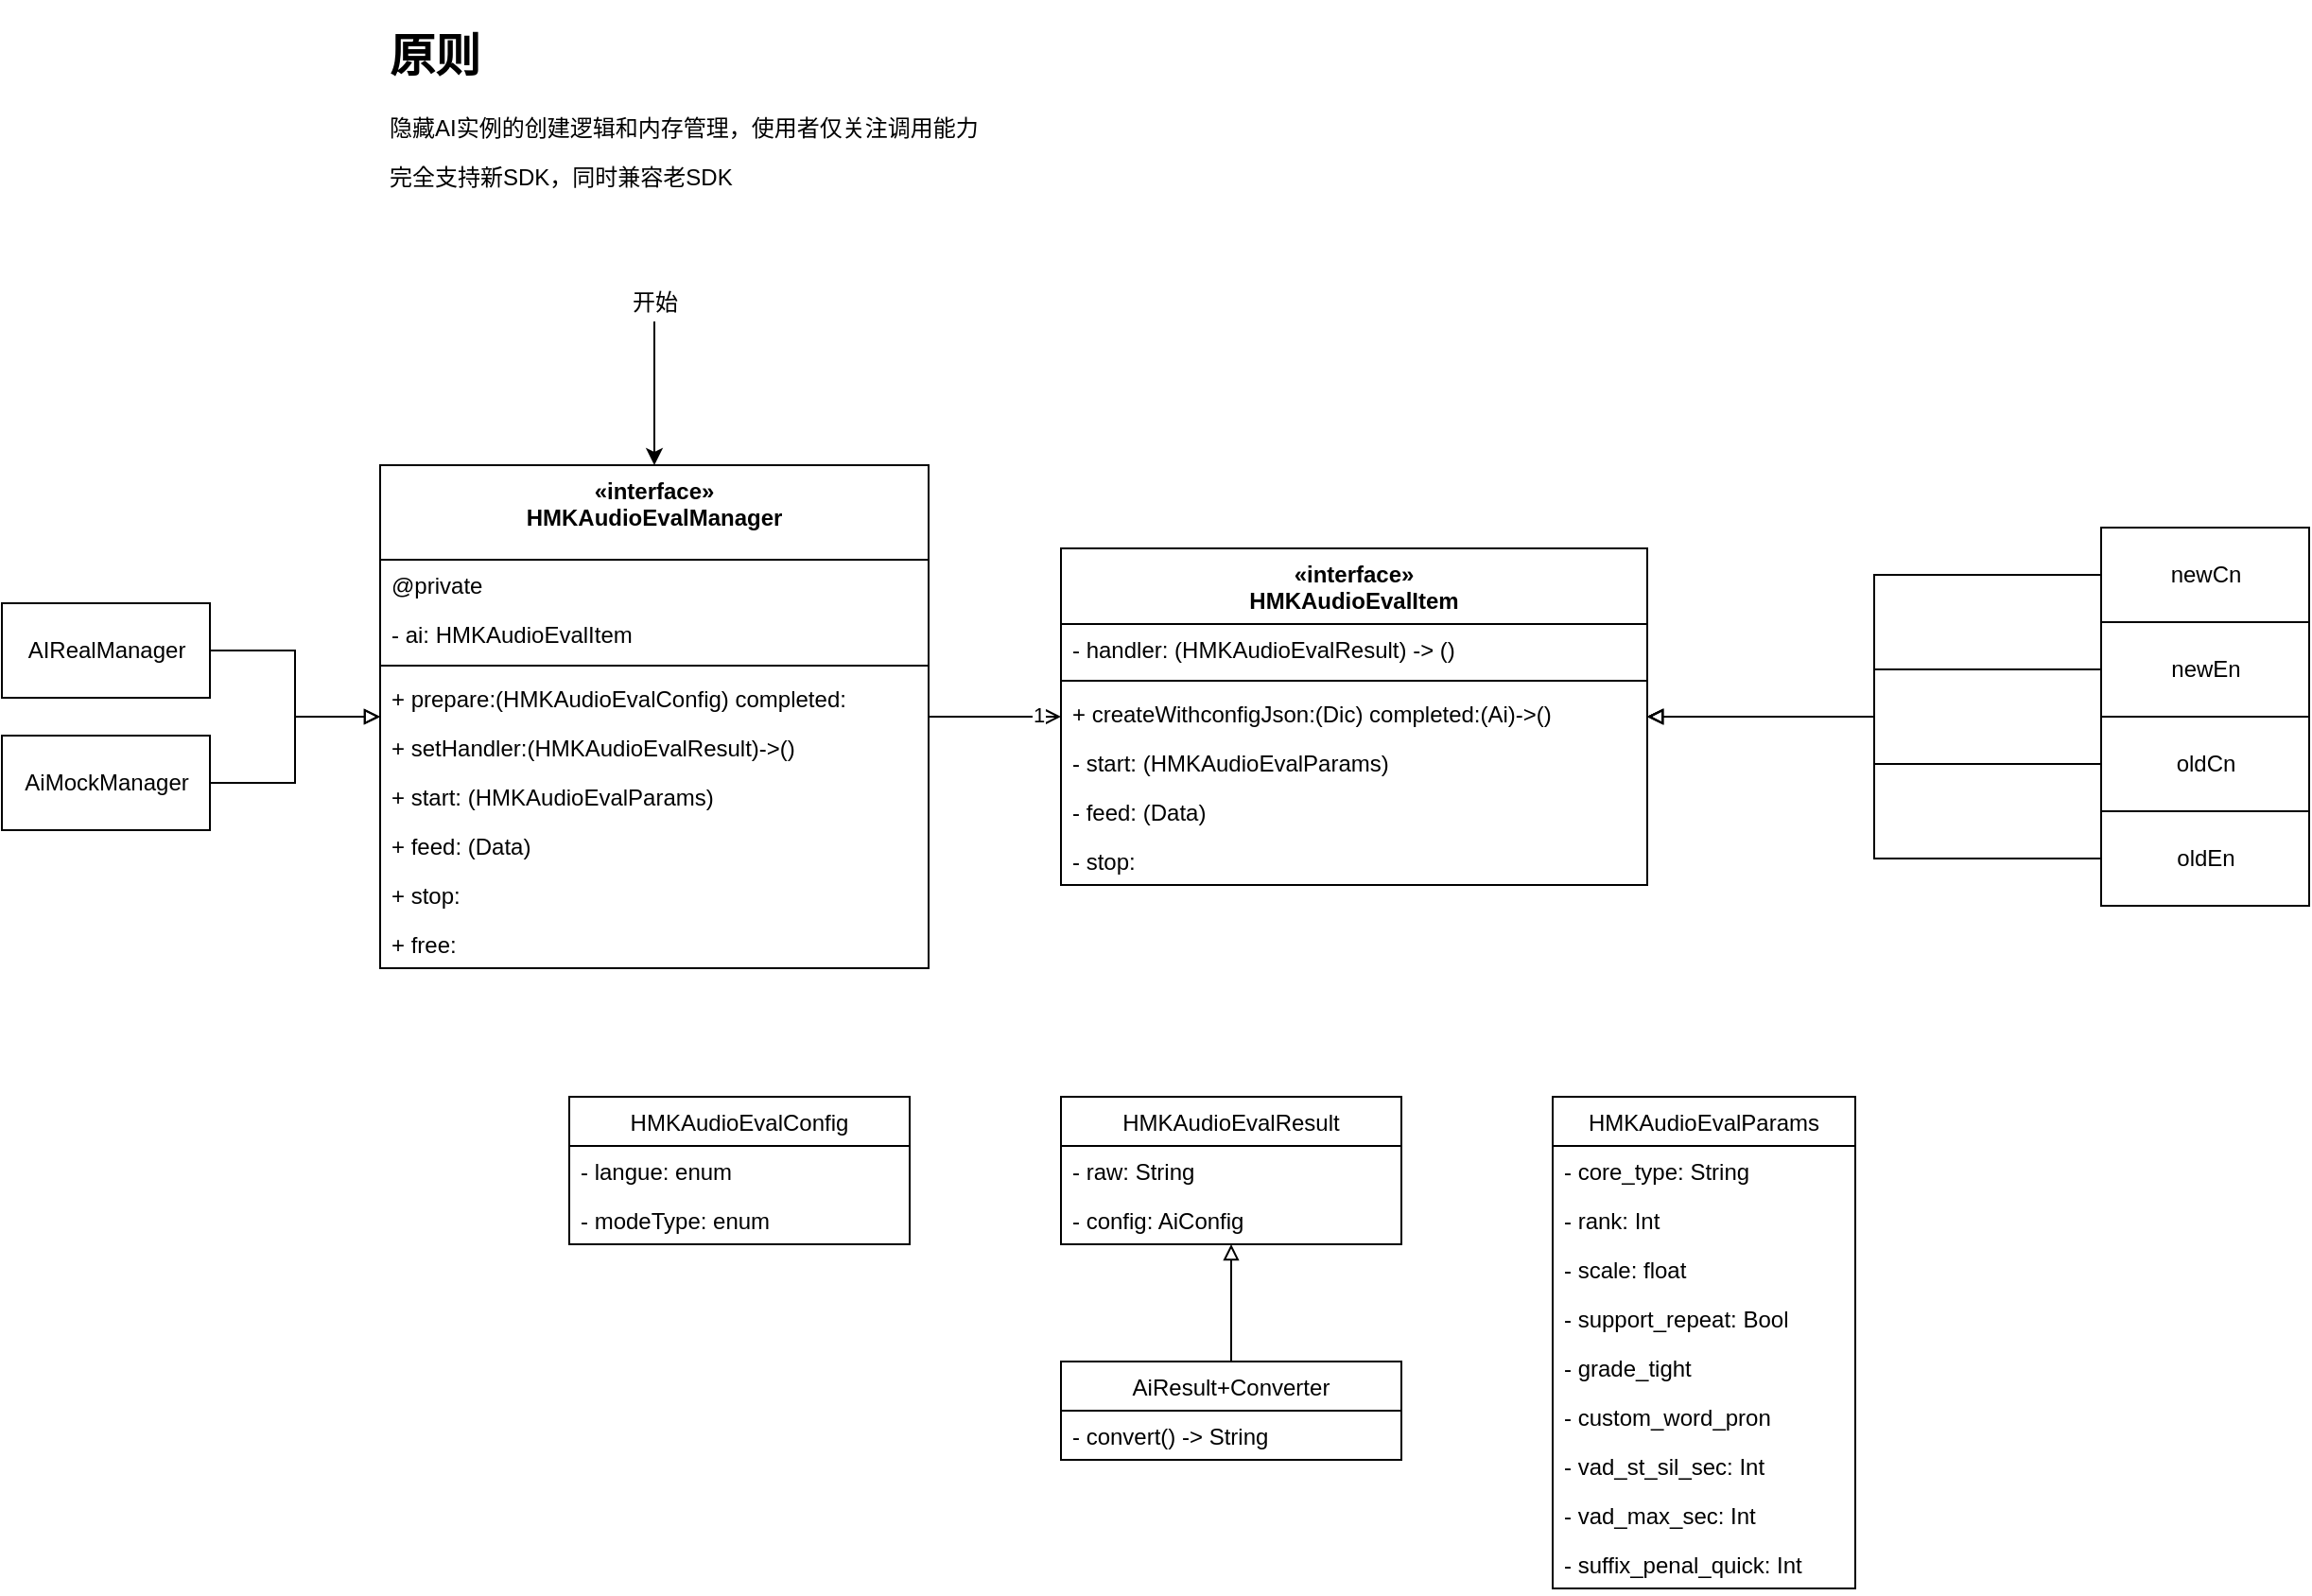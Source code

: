 <mxfile version="13.7.3" type="github">
  <diagram id="C5RBs43oDa-KdzZeNtuy" name="Page-1">
    <mxGraphModel dx="629" dy="693" grid="1" gridSize="10" guides="1" tooltips="1" connect="1" arrows="1" fold="1" page="1" pageScale="1" pageWidth="827" pageHeight="1169" math="0" shadow="0">
      <root>
        <mxCell id="WIyWlLk6GJQsqaUBKTNV-0" />
        <mxCell id="WIyWlLk6GJQsqaUBKTNV-1" parent="WIyWlLk6GJQsqaUBKTNV-0" />
        <mxCell id="CJ4d-hDxSUi_6E2o8uRW-80" style="edgeStyle=orthogonalEdgeStyle;rounded=0;orthogonalLoop=1;jettySize=auto;html=1;endArrow=block;endFill=0;" parent="WIyWlLk6GJQsqaUBKTNV-1" source="CJ4d-hDxSUi_6E2o8uRW-28" target="CJ4d-hDxSUi_6E2o8uRW-10" edge="1">
          <mxGeometry relative="1" as="geometry" />
        </mxCell>
        <mxCell id="CJ4d-hDxSUi_6E2o8uRW-28" value="AiMockManager" style="html=1;shadow=0;" parent="WIyWlLk6GJQsqaUBKTNV-1" vertex="1">
          <mxGeometry x="400" y="759" width="110" height="50" as="geometry" />
        </mxCell>
        <mxCell id="CJ4d-hDxSUi_6E2o8uRW-31" style="edgeStyle=orthogonalEdgeStyle;rounded=0;orthogonalLoop=1;jettySize=auto;html=1;endArrow=block;endFill=0;" parent="WIyWlLk6GJQsqaUBKTNV-1" source="CJ4d-hDxSUi_6E2o8uRW-30" target="CJ4d-hDxSUi_6E2o8uRW-10" edge="1">
          <mxGeometry relative="1" as="geometry" />
        </mxCell>
        <mxCell id="CJ4d-hDxSUi_6E2o8uRW-30" value="AIRealManager" style="html=1;shadow=0;" parent="WIyWlLk6GJQsqaUBKTNV-1" vertex="1">
          <mxGeometry x="400" y="689" width="110" height="50" as="geometry" />
        </mxCell>
        <mxCell id="CJ4d-hDxSUi_6E2o8uRW-33" value="&lt;h1&gt;原则&lt;/h1&gt;&lt;p&gt;隐藏AI实例的创建逻辑和内存管理，使用者仅关注调用能力&lt;/p&gt;&lt;p&gt;完全支持新SDK，同时兼容老SDK&lt;/p&gt;" style="text;html=1;strokeColor=none;fillColor=none;spacing=5;spacingTop=-20;whiteSpace=wrap;overflow=hidden;rounded=0;shadow=0;" parent="WIyWlLk6GJQsqaUBKTNV-1" vertex="1">
          <mxGeometry x="600" y="380" width="360" height="100" as="geometry" />
        </mxCell>
        <mxCell id="CJ4d-hDxSUi_6E2o8uRW-99" style="edgeStyle=orthogonalEdgeStyle;rounded=0;orthogonalLoop=1;jettySize=auto;html=1;endArrow=block;endFill=0;" parent="WIyWlLk6GJQsqaUBKTNV-1" source="CJ4d-hDxSUi_6E2o8uRW-69" target="CJ4d-hDxSUi_6E2o8uRW-54" edge="1">
          <mxGeometry relative="1" as="geometry" />
        </mxCell>
        <mxCell id="CJ4d-hDxSUi_6E2o8uRW-69" value="newCn" style="html=1;shadow=0;" parent="WIyWlLk6GJQsqaUBKTNV-1" vertex="1">
          <mxGeometry x="1510" y="649" width="110" height="50" as="geometry" />
        </mxCell>
        <mxCell id="CJ4d-hDxSUi_6E2o8uRW-100" style="edgeStyle=orthogonalEdgeStyle;rounded=0;orthogonalLoop=1;jettySize=auto;html=1;endArrow=block;endFill=0;" parent="WIyWlLk6GJQsqaUBKTNV-1" source="CJ4d-hDxSUi_6E2o8uRW-71" target="CJ4d-hDxSUi_6E2o8uRW-54" edge="1">
          <mxGeometry relative="1" as="geometry" />
        </mxCell>
        <mxCell id="CJ4d-hDxSUi_6E2o8uRW-71" value="newEn" style="html=1;shadow=0;" parent="WIyWlLk6GJQsqaUBKTNV-1" vertex="1">
          <mxGeometry x="1510" y="699" width="110" height="50" as="geometry" />
        </mxCell>
        <mxCell id="CJ4d-hDxSUi_6E2o8uRW-101" style="edgeStyle=orthogonalEdgeStyle;rounded=0;orthogonalLoop=1;jettySize=auto;html=1;endArrow=block;endFill=0;" parent="WIyWlLk6GJQsqaUBKTNV-1" source="CJ4d-hDxSUi_6E2o8uRW-72" target="CJ4d-hDxSUi_6E2o8uRW-54" edge="1">
          <mxGeometry relative="1" as="geometry" />
        </mxCell>
        <mxCell id="CJ4d-hDxSUi_6E2o8uRW-72" value="oldCn" style="html=1;shadow=0;" parent="WIyWlLk6GJQsqaUBKTNV-1" vertex="1">
          <mxGeometry x="1510" y="749" width="110" height="50" as="geometry" />
        </mxCell>
        <mxCell id="CJ4d-hDxSUi_6E2o8uRW-102" style="edgeStyle=orthogonalEdgeStyle;rounded=0;orthogonalLoop=1;jettySize=auto;html=1;endArrow=block;endFill=0;" parent="WIyWlLk6GJQsqaUBKTNV-1" source="CJ4d-hDxSUi_6E2o8uRW-73" target="CJ4d-hDxSUi_6E2o8uRW-54" edge="1">
          <mxGeometry relative="1" as="geometry" />
        </mxCell>
        <mxCell id="CJ4d-hDxSUi_6E2o8uRW-73" value="oldEn" style="html=1;shadow=0;" parent="WIyWlLk6GJQsqaUBKTNV-1" vertex="1">
          <mxGeometry x="1510" y="799" width="110" height="50" as="geometry" />
        </mxCell>
        <mxCell id="CJ4d-hDxSUi_6E2o8uRW-87" style="edgeStyle=orthogonalEdgeStyle;rounded=0;orthogonalLoop=1;jettySize=auto;html=1;endArrow=open;endFill=0;" parent="WIyWlLk6GJQsqaUBKTNV-1" source="CJ4d-hDxSUi_6E2o8uRW-10" target="CJ4d-hDxSUi_6E2o8uRW-54" edge="1">
          <mxGeometry relative="1" as="geometry" />
        </mxCell>
        <mxCell id="CJ4d-hDxSUi_6E2o8uRW-91" value="1" style="edgeLabel;html=1;align=center;verticalAlign=middle;resizable=0;points=[];" parent="CJ4d-hDxSUi_6E2o8uRW-87" vertex="1" connectable="0">
          <mxGeometry x="0.652" y="1" relative="1" as="geometry">
            <mxPoint as="offset" />
          </mxGeometry>
        </mxCell>
        <mxCell id="CJ4d-hDxSUi_6E2o8uRW-10" value="«interface»&#xa;HMKAudioEvalManager" style="swimlane;fontStyle=1;align=center;verticalAlign=top;childLayout=stackLayout;horizontal=1;startSize=50;horizontalStack=0;resizeParent=1;resizeParentMax=0;resizeLast=0;collapsible=1;marginBottom=0;" parent="WIyWlLk6GJQsqaUBKTNV-1" vertex="1">
          <mxGeometry x="600" y="616" width="290" height="266" as="geometry" />
        </mxCell>
        <mxCell id="CJ4d-hDxSUi_6E2o8uRW-92" value="@private" style="text;strokeColor=none;fillColor=none;align=left;verticalAlign=top;spacingLeft=4;spacingRight=4;overflow=hidden;rotatable=0;points=[[0,0.5],[1,0.5]];portConstraint=eastwest;" parent="CJ4d-hDxSUi_6E2o8uRW-10" vertex="1">
          <mxGeometry y="50" width="290" height="26" as="geometry" />
        </mxCell>
        <mxCell id="CJ4d-hDxSUi_6E2o8uRW-32" value="- ai: HMKAudioEvalItem" style="text;strokeColor=none;fillColor=none;align=left;verticalAlign=top;spacingLeft=4;spacingRight=4;overflow=hidden;rotatable=0;points=[[0,0.5],[1,0.5]];portConstraint=eastwest;" parent="CJ4d-hDxSUi_6E2o8uRW-10" vertex="1">
          <mxGeometry y="76" width="290" height="26" as="geometry" />
        </mxCell>
        <mxCell id="CJ4d-hDxSUi_6E2o8uRW-12" value="" style="line;strokeWidth=1;fillColor=none;align=left;verticalAlign=middle;spacingTop=-1;spacingLeft=3;spacingRight=3;rotatable=0;labelPosition=right;points=[];portConstraint=eastwest;" parent="CJ4d-hDxSUi_6E2o8uRW-10" vertex="1">
          <mxGeometry y="102" width="290" height="8" as="geometry" />
        </mxCell>
        <mxCell id="CJ4d-hDxSUi_6E2o8uRW-13" value="+ prepare:(HMKAudioEvalConfig) completed:" style="text;strokeColor=none;fillColor=none;align=left;verticalAlign=top;spacingLeft=4;spacingRight=4;overflow=hidden;rotatable=0;points=[[0,0.5],[1,0.5]];portConstraint=eastwest;shadow=0;" parent="CJ4d-hDxSUi_6E2o8uRW-10" vertex="1">
          <mxGeometry y="110" width="290" height="26" as="geometry" />
        </mxCell>
        <mxCell id="CJ4d-hDxSUi_6E2o8uRW-93" value="+ setHandler:(HMKAudioEvalResult)-&gt;()" style="text;strokeColor=none;fillColor=none;align=left;verticalAlign=top;spacingLeft=4;spacingRight=4;overflow=hidden;rotatable=0;points=[[0,0.5],[1,0.5]];portConstraint=eastwest;shadow=0;" parent="CJ4d-hDxSUi_6E2o8uRW-10" vertex="1">
          <mxGeometry y="136" width="290" height="26" as="geometry" />
        </mxCell>
        <mxCell id="CJ4d-hDxSUi_6E2o8uRW-17" value="+ start: (HMKAudioEvalParams)" style="text;strokeColor=none;fillColor=none;align=left;verticalAlign=top;spacingLeft=4;spacingRight=4;overflow=hidden;rotatable=0;points=[[0,0.5],[1,0.5]];portConstraint=eastwest;shadow=0;" parent="CJ4d-hDxSUi_6E2o8uRW-10" vertex="1">
          <mxGeometry y="162" width="290" height="26" as="geometry" />
        </mxCell>
        <mxCell id="CJ4d-hDxSUi_6E2o8uRW-18" value="+ feed: (Data)" style="text;strokeColor=none;fillColor=none;align=left;verticalAlign=top;spacingLeft=4;spacingRight=4;overflow=hidden;rotatable=0;points=[[0,0.5],[1,0.5]];portConstraint=eastwest;shadow=0;" parent="CJ4d-hDxSUi_6E2o8uRW-10" vertex="1">
          <mxGeometry y="188" width="290" height="26" as="geometry" />
        </mxCell>
        <mxCell id="CJ4d-hDxSUi_6E2o8uRW-19" value="+ stop: " style="text;strokeColor=none;fillColor=none;align=left;verticalAlign=top;spacingLeft=4;spacingRight=4;overflow=hidden;rotatable=0;points=[[0,0.5],[1,0.5]];portConstraint=eastwest;shadow=0;" parent="CJ4d-hDxSUi_6E2o8uRW-10" vertex="1">
          <mxGeometry y="214" width="290" height="26" as="geometry" />
        </mxCell>
        <mxCell id="CJ4d-hDxSUi_6E2o8uRW-20" value="+ free: " style="text;strokeColor=none;fillColor=none;align=left;verticalAlign=top;spacingLeft=4;spacingRight=4;overflow=hidden;rotatable=0;points=[[0,0.5],[1,0.5]];portConstraint=eastwest;shadow=0;" parent="CJ4d-hDxSUi_6E2o8uRW-10" vertex="1">
          <mxGeometry y="240" width="290" height="26" as="geometry" />
        </mxCell>
        <mxCell id="CJ4d-hDxSUi_6E2o8uRW-54" value="«interface»&#xa;HMKAudioEvalItem" style="swimlane;fontStyle=1;align=center;verticalAlign=top;childLayout=stackLayout;horizontal=1;startSize=40;horizontalStack=0;resizeParent=1;resizeParentMax=0;resizeLast=0;collapsible=1;marginBottom=0;shadow=0;" parent="WIyWlLk6GJQsqaUBKTNV-1" vertex="1">
          <mxGeometry x="960" y="660" width="310" height="178" as="geometry" />
        </mxCell>
        <mxCell id="CJ4d-hDxSUi_6E2o8uRW-55" value="- handler: (HMKAudioEvalResult) -&gt; ()" style="text;strokeColor=none;fillColor=none;align=left;verticalAlign=top;spacingLeft=4;spacingRight=4;overflow=hidden;rotatable=0;points=[[0,0.5],[1,0.5]];portConstraint=eastwest;" parent="CJ4d-hDxSUi_6E2o8uRW-54" vertex="1">
          <mxGeometry y="40" width="310" height="26" as="geometry" />
        </mxCell>
        <mxCell id="CJ4d-hDxSUi_6E2o8uRW-56" value="" style="line;strokeWidth=1;fillColor=none;align=left;verticalAlign=middle;spacingTop=-1;spacingLeft=3;spacingRight=3;rotatable=0;labelPosition=right;points=[];portConstraint=eastwest;" parent="CJ4d-hDxSUi_6E2o8uRW-54" vertex="1">
          <mxGeometry y="66" width="310" height="8" as="geometry" />
        </mxCell>
        <mxCell id="CJ4d-hDxSUi_6E2o8uRW-57" value="+ createWithconfigJson:(Dic) completed:(Ai)-&gt;()" style="text;strokeColor=none;fillColor=none;align=left;verticalAlign=top;spacingLeft=4;spacingRight=4;overflow=hidden;rotatable=0;points=[[0,0.5],[1,0.5]];portConstraint=eastwest;" parent="CJ4d-hDxSUi_6E2o8uRW-54" vertex="1">
          <mxGeometry y="74" width="310" height="26" as="geometry" />
        </mxCell>
        <mxCell id="CJ4d-hDxSUi_6E2o8uRW-94" value="- start: (HMKAudioEvalParams)" style="text;strokeColor=none;fillColor=none;align=left;verticalAlign=top;spacingLeft=4;spacingRight=4;overflow=hidden;rotatable=0;points=[[0,0.5],[1,0.5]];portConstraint=eastwest;" parent="CJ4d-hDxSUi_6E2o8uRW-54" vertex="1">
          <mxGeometry y="100" width="310" height="26" as="geometry" />
        </mxCell>
        <mxCell id="CJ4d-hDxSUi_6E2o8uRW-58" value="- feed: (Data)" style="text;strokeColor=none;fillColor=none;align=left;verticalAlign=top;spacingLeft=4;spacingRight=4;overflow=hidden;rotatable=0;points=[[0,0.5],[1,0.5]];portConstraint=eastwest;" parent="CJ4d-hDxSUi_6E2o8uRW-54" vertex="1">
          <mxGeometry y="126" width="310" height="26" as="geometry" />
        </mxCell>
        <mxCell id="CJ4d-hDxSUi_6E2o8uRW-68" value="- stop: " style="text;strokeColor=none;fillColor=none;align=left;verticalAlign=top;spacingLeft=4;spacingRight=4;overflow=hidden;rotatable=0;points=[[0,0.5],[1,0.5]];portConstraint=eastwest;" parent="CJ4d-hDxSUi_6E2o8uRW-54" vertex="1">
          <mxGeometry y="152" width="310" height="26" as="geometry" />
        </mxCell>
        <mxCell id="CJ4d-hDxSUi_6E2o8uRW-103" value="HMKAudioEvalConfig" style="swimlane;fontStyle=0;childLayout=stackLayout;horizontal=1;startSize=26;fillColor=none;horizontalStack=0;resizeParent=1;resizeParentMax=0;resizeLast=0;collapsible=1;marginBottom=0;shadow=0;" parent="WIyWlLk6GJQsqaUBKTNV-1" vertex="1">
          <mxGeometry x="700" y="950" width="180" height="78" as="geometry" />
        </mxCell>
        <mxCell id="CJ4d-hDxSUi_6E2o8uRW-106" value="- langue: enum" style="text;strokeColor=none;fillColor=none;align=left;verticalAlign=top;spacingLeft=4;spacingRight=4;overflow=hidden;rotatable=0;points=[[0,0.5],[1,0.5]];portConstraint=eastwest;" parent="CJ4d-hDxSUi_6E2o8uRW-103" vertex="1">
          <mxGeometry y="26" width="180" height="26" as="geometry" />
        </mxCell>
        <mxCell id="CJ4d-hDxSUi_6E2o8uRW-119" value="- modeType: enum" style="text;strokeColor=none;fillColor=none;align=left;verticalAlign=top;spacingLeft=4;spacingRight=4;overflow=hidden;rotatable=0;points=[[0,0.5],[1,0.5]];portConstraint=eastwest;" parent="CJ4d-hDxSUi_6E2o8uRW-103" vertex="1">
          <mxGeometry y="52" width="180" height="26" as="geometry" />
        </mxCell>
        <mxCell id="CJ4d-hDxSUi_6E2o8uRW-111" value="HMKAudioEvalParams" style="swimlane;fontStyle=0;childLayout=stackLayout;horizontal=1;startSize=26;fillColor=none;horizontalStack=0;resizeParent=1;resizeParentMax=0;resizeLast=0;collapsible=1;marginBottom=0;shadow=0;" parent="WIyWlLk6GJQsqaUBKTNV-1" vertex="1">
          <mxGeometry x="1220" y="950" width="160" height="260" as="geometry" />
        </mxCell>
        <mxCell id="CJ4d-hDxSUi_6E2o8uRW-112" value="- core_type: String" style="text;strokeColor=none;fillColor=none;align=left;verticalAlign=top;spacingLeft=4;spacingRight=4;overflow=hidden;rotatable=0;points=[[0,0.5],[1,0.5]];portConstraint=eastwest;" parent="CJ4d-hDxSUi_6E2o8uRW-111" vertex="1">
          <mxGeometry y="26" width="160" height="26" as="geometry" />
        </mxCell>
        <mxCell id="CJ4d-hDxSUi_6E2o8uRW-113" value="- rank: Int" style="text;strokeColor=none;fillColor=none;align=left;verticalAlign=top;spacingLeft=4;spacingRight=4;overflow=hidden;rotatable=0;points=[[0,0.5],[1,0.5]];portConstraint=eastwest;" parent="CJ4d-hDxSUi_6E2o8uRW-111" vertex="1">
          <mxGeometry y="52" width="160" height="26" as="geometry" />
        </mxCell>
        <mxCell id="CJ4d-hDxSUi_6E2o8uRW-114" value="- scale: float" style="text;strokeColor=none;fillColor=none;align=left;verticalAlign=top;spacingLeft=4;spacingRight=4;overflow=hidden;rotatable=0;points=[[0,0.5],[1,0.5]];portConstraint=eastwest;" parent="CJ4d-hDxSUi_6E2o8uRW-111" vertex="1">
          <mxGeometry y="78" width="160" height="26" as="geometry" />
        </mxCell>
        <mxCell id="CJ4d-hDxSUi_6E2o8uRW-116" value="- support_repeat: Bool" style="text;strokeColor=none;fillColor=none;align=left;verticalAlign=top;spacingLeft=4;spacingRight=4;overflow=hidden;rotatable=0;points=[[0,0.5],[1,0.5]];portConstraint=eastwest;" parent="CJ4d-hDxSUi_6E2o8uRW-111" vertex="1">
          <mxGeometry y="104" width="160" height="26" as="geometry" />
        </mxCell>
        <mxCell id="CJ4d-hDxSUi_6E2o8uRW-117" value="- grade_tight" style="text;strokeColor=none;fillColor=none;align=left;verticalAlign=top;spacingLeft=4;spacingRight=4;overflow=hidden;rotatable=0;points=[[0,0.5],[1,0.5]];portConstraint=eastwest;" parent="CJ4d-hDxSUi_6E2o8uRW-111" vertex="1">
          <mxGeometry y="130" width="160" height="26" as="geometry" />
        </mxCell>
        <mxCell id="CJ4d-hDxSUi_6E2o8uRW-118" value="- custom_word_pron" style="text;strokeColor=none;fillColor=none;align=left;verticalAlign=top;spacingLeft=4;spacingRight=4;overflow=hidden;rotatable=0;points=[[0,0.5],[1,0.5]];portConstraint=eastwest;" parent="CJ4d-hDxSUi_6E2o8uRW-111" vertex="1">
          <mxGeometry y="156" width="160" height="26" as="geometry" />
        </mxCell>
        <mxCell id="CJ4d-hDxSUi_6E2o8uRW-140" value="- vad_st_sil_sec: Int" style="text;strokeColor=none;fillColor=none;align=left;verticalAlign=top;spacingLeft=4;spacingRight=4;overflow=hidden;rotatable=0;points=[[0,0.5],[1,0.5]];portConstraint=eastwest;" parent="CJ4d-hDxSUi_6E2o8uRW-111" vertex="1">
          <mxGeometry y="182" width="160" height="26" as="geometry" />
        </mxCell>
        <mxCell id="CJ4d-hDxSUi_6E2o8uRW-141" value="- vad_max_sec: Int" style="text;strokeColor=none;fillColor=none;align=left;verticalAlign=top;spacingLeft=4;spacingRight=4;overflow=hidden;rotatable=0;points=[[0,0.5],[1,0.5]];portConstraint=eastwest;" parent="CJ4d-hDxSUi_6E2o8uRW-111" vertex="1">
          <mxGeometry y="208" width="160" height="26" as="geometry" />
        </mxCell>
        <mxCell id="CJ4d-hDxSUi_6E2o8uRW-142" value="- suffix_penal_quick: Int" style="text;strokeColor=none;fillColor=none;align=left;verticalAlign=top;spacingLeft=4;spacingRight=4;overflow=hidden;rotatable=0;points=[[0,0.5],[1,0.5]];portConstraint=eastwest;" parent="CJ4d-hDxSUi_6E2o8uRW-111" vertex="1">
          <mxGeometry y="234" width="160" height="26" as="geometry" />
        </mxCell>
        <mxCell id="CJ4d-hDxSUi_6E2o8uRW-107" value="HMKAudioEvalResult" style="swimlane;fontStyle=0;childLayout=stackLayout;horizontal=1;startSize=26;fillColor=none;horizontalStack=0;resizeParent=1;resizeParentMax=0;resizeLast=0;collapsible=1;marginBottom=0;shadow=0;" parent="WIyWlLk6GJQsqaUBKTNV-1" vertex="1">
          <mxGeometry x="960" y="950" width="180" height="78" as="geometry" />
        </mxCell>
        <mxCell id="CJ4d-hDxSUi_6E2o8uRW-108" value="- raw: String" style="text;strokeColor=none;fillColor=none;align=left;verticalAlign=top;spacingLeft=4;spacingRight=4;overflow=hidden;rotatable=0;points=[[0,0.5],[1,0.5]];portConstraint=eastwest;" parent="CJ4d-hDxSUi_6E2o8uRW-107" vertex="1">
          <mxGeometry y="26" width="180" height="26" as="geometry" />
        </mxCell>
        <mxCell id="CJ4d-hDxSUi_6E2o8uRW-134" value="- config: AiConfig" style="text;strokeColor=none;fillColor=none;align=left;verticalAlign=top;spacingLeft=4;spacingRight=4;overflow=hidden;rotatable=0;points=[[0,0.5],[1,0.5]];portConstraint=eastwest;" parent="CJ4d-hDxSUi_6E2o8uRW-107" vertex="1">
          <mxGeometry y="52" width="180" height="26" as="geometry" />
        </mxCell>
        <mxCell id="CJ4d-hDxSUi_6E2o8uRW-143" style="edgeStyle=orthogonalEdgeStyle;rounded=0;orthogonalLoop=1;jettySize=auto;html=1;endArrow=block;endFill=0;" parent="WIyWlLk6GJQsqaUBKTNV-1" source="CJ4d-hDxSUi_6E2o8uRW-135" target="CJ4d-hDxSUi_6E2o8uRW-107" edge="1">
          <mxGeometry relative="1" as="geometry" />
        </mxCell>
        <mxCell id="CJ4d-hDxSUi_6E2o8uRW-135" value="AiResult+Converter" style="swimlane;fontStyle=0;childLayout=stackLayout;horizontal=1;startSize=26;fillColor=none;horizontalStack=0;resizeParent=1;resizeParentMax=0;resizeLast=0;collapsible=1;marginBottom=0;shadow=0;" parent="WIyWlLk6GJQsqaUBKTNV-1" vertex="1">
          <mxGeometry x="960" y="1090" width="180" height="52" as="geometry" />
        </mxCell>
        <mxCell id="CJ4d-hDxSUi_6E2o8uRW-136" value="- convert() -&gt; String" style="text;strokeColor=none;fillColor=none;align=left;verticalAlign=top;spacingLeft=4;spacingRight=4;overflow=hidden;rotatable=0;points=[[0,0.5],[1,0.5]];portConstraint=eastwest;" parent="CJ4d-hDxSUi_6E2o8uRW-135" vertex="1">
          <mxGeometry y="26" width="180" height="26" as="geometry" />
        </mxCell>
        <mxCell id="CJ4d-hDxSUi_6E2o8uRW-145" style="edgeStyle=orthogonalEdgeStyle;rounded=0;orthogonalLoop=1;jettySize=auto;html=1;entryX=0.5;entryY=0;entryDx=0;entryDy=0;endArrow=classic;endFill=1;" parent="WIyWlLk6GJQsqaUBKTNV-1" source="CJ4d-hDxSUi_6E2o8uRW-144" target="CJ4d-hDxSUi_6E2o8uRW-10" edge="1">
          <mxGeometry relative="1" as="geometry" />
        </mxCell>
        <mxCell id="CJ4d-hDxSUi_6E2o8uRW-144" value="开始" style="text;html=1;align=center;verticalAlign=middle;resizable=0;points=[];autosize=1;" parent="WIyWlLk6GJQsqaUBKTNV-1" vertex="1">
          <mxGeometry x="725" y="520" width="40" height="20" as="geometry" />
        </mxCell>
      </root>
    </mxGraphModel>
  </diagram>
</mxfile>
